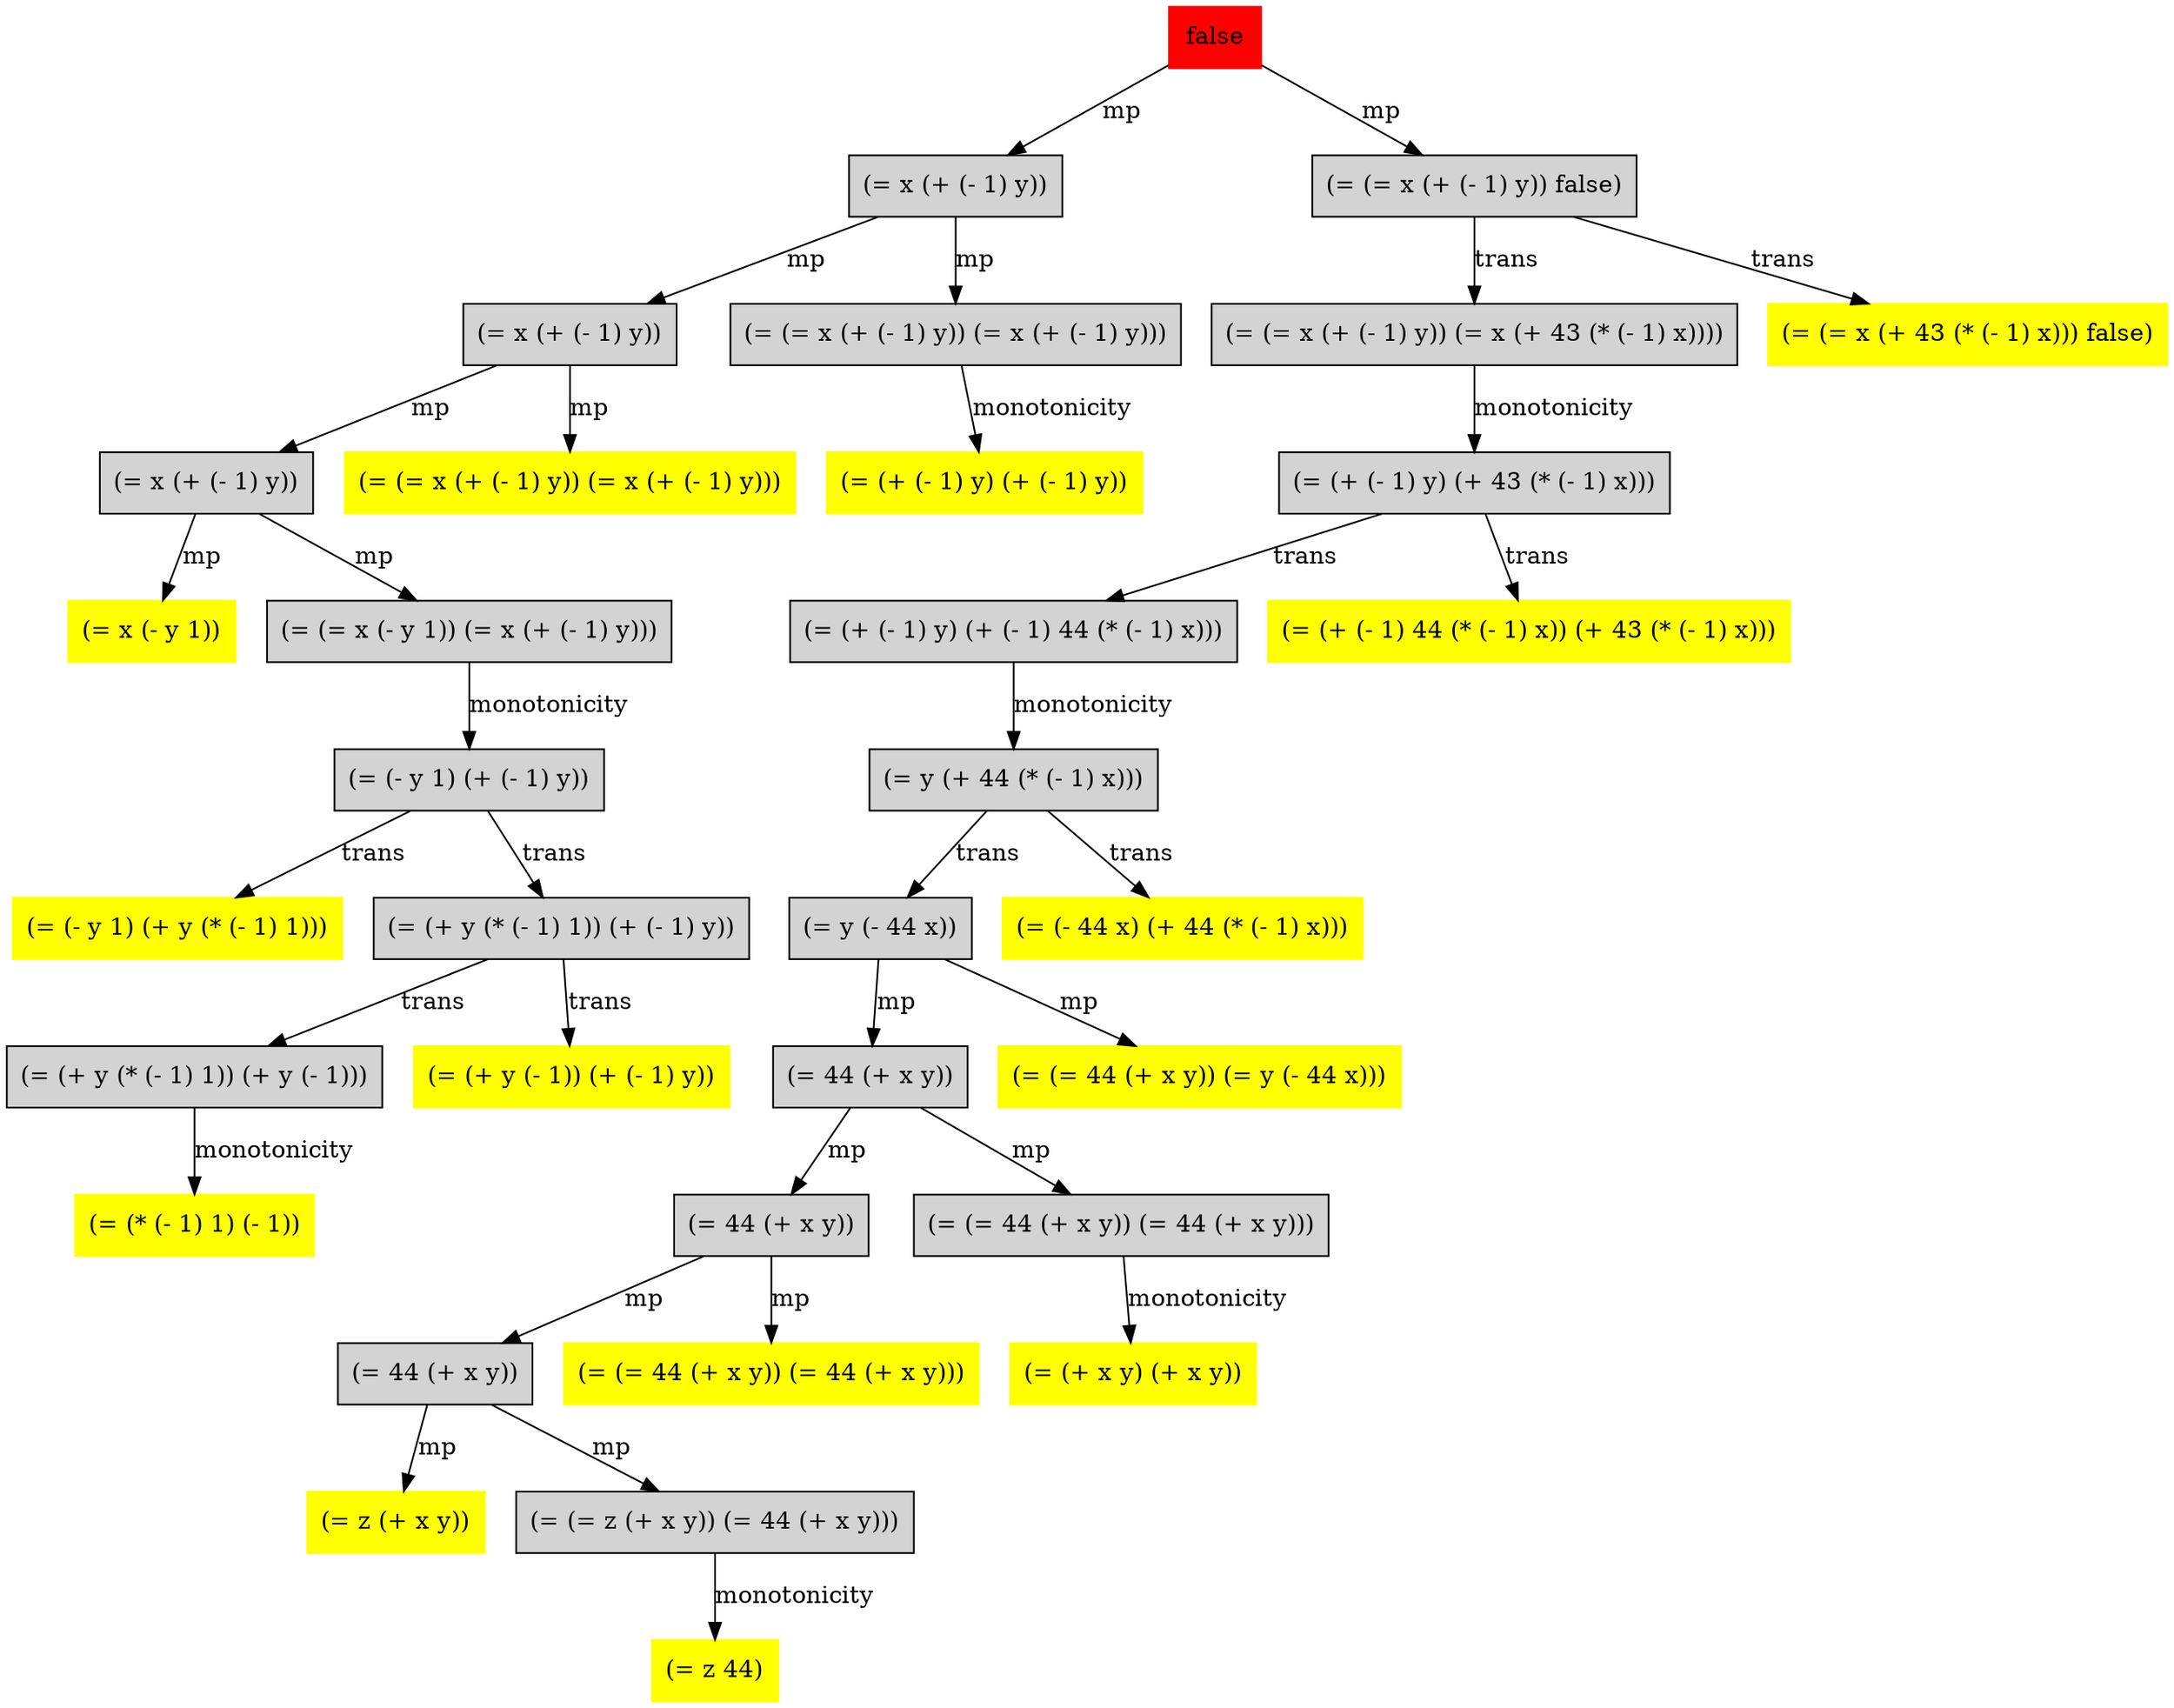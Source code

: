 digraph proof { 
node_0 [shape=box,style="filled",label="false"color="red"]
node_0 -> node_1[label="mp"];
node_0 -> node_2[label="mp"];
node_2 [shape=box,style="filled",label="(= (= x (+ (- 1) y)) false)"]
node_2 -> node_3[label="trans"];
node_2 -> node_4[label="trans"];
node_4 [shape=box,style="filled",label="(= (= x (+ 43 (* (- 1) x))) false)"color="yellow"]
node_3 [shape=box,style="filled",label="(= (= x (+ (- 1) y)) (= x (+ 43 (* (- 1) x))))"]
node_3 -> node_5[label="monotonicity"];
node_5 [shape=box,style="filled",label="(= (+ (- 1) y) (+ 43 (* (- 1) x)))"]
node_5 -> node_6[label="trans"];
node_5 -> node_7[label="trans"];
node_7 [shape=box,style="filled",label="(= (+ (- 1) 44 (* (- 1) x)) (+ 43 (* (- 1) x)))"color="yellow"]
node_6 [shape=box,style="filled",label="(= (+ (- 1) y) (+ (- 1) 44 (* (- 1) x)))"]
node_6 -> node_8[label="monotonicity"];
node_8 [shape=box,style="filled",label="(= y (+ 44 (* (- 1) x)))"]
node_8 -> node_9[label="trans"];
node_8 -> node_10[label="trans"];
node_10 [shape=box,style="filled",label="(= (- 44 x) (+ 44 (* (- 1) x)))"color="yellow"]
node_9 [shape=box,style="filled",label="(= y (- 44 x))"]
node_9 -> node_11[label="mp"];
node_9 -> node_12[label="mp"];
node_12 [shape=box,style="filled",label="(= (= 44 (+ x y)) (= y (- 44 x)))"color="yellow"]
node_11 [shape=box,style="filled",label="(= 44 (+ x y))"]
node_11 -> node_13[label="mp"];
node_11 -> node_14[label="mp"];
node_14 [shape=box,style="filled",label="(= (= 44 (+ x y)) (= 44 (+ x y)))"]
node_14 -> node_15[label="monotonicity"];
node_15 [shape=box,style="filled",label="(= (+ x y) (+ x y))"color="yellow"]
node_13 [shape=box,style="filled",label="(= 44 (+ x y))"]
node_13 -> node_16[label="mp"];
node_13 -> node_17[label="mp"];
node_17 [shape=box,style="filled",label="(= (= 44 (+ x y)) (= 44 (+ x y)))"color="yellow"]
node_16 [shape=box,style="filled",label="(= 44 (+ x y))"]
node_16 -> node_18[label="mp"];
node_16 -> node_19[label="mp"];
node_19 [shape=box,style="filled",label="(= (= z (+ x y)) (= 44 (+ x y)))"]
node_19 -> node_20[label="monotonicity"];
node_20 [shape=box,style="filled",label="(= z 44)"color="yellow"]
node_18 [shape=box,style="filled",label="(= z (+ x y))"color="yellow"]
node_1 [shape=box,style="filled",label="(= x (+ (- 1) y))"]
node_1 -> node_21[label="mp"];
node_1 -> node_22[label="mp"];
node_22 [shape=box,style="filled",label="(= (= x (+ (- 1) y)) (= x (+ (- 1) y)))"]
node_22 -> node_23[label="monotonicity"];
node_23 [shape=box,style="filled",label="(= (+ (- 1) y) (+ (- 1) y))"color="yellow"]
node_21 [shape=box,style="filled",label="(= x (+ (- 1) y))"]
node_21 -> node_24[label="mp"];
node_21 -> node_25[label="mp"];
node_25 [shape=box,style="filled",label="(= (= x (+ (- 1) y)) (= x (+ (- 1) y)))"color="yellow"]
node_24 [shape=box,style="filled",label="(= x (+ (- 1) y))"]
node_24 -> node_26[label="mp"];
node_24 -> node_27[label="mp"];
node_27 [shape=box,style="filled",label="(= (= x (- y 1)) (= x (+ (- 1) y)))"]
node_27 -> node_28[label="monotonicity"];
node_28 [shape=box,style="filled",label="(= (- y 1) (+ (- 1) y))"]
node_28 -> node_29[label="trans"];
node_28 -> node_30[label="trans"];
node_30 [shape=box,style="filled",label="(= (+ y (* (- 1) 1)) (+ (- 1) y))"]
node_30 -> node_31[label="trans"];
node_30 -> node_32[label="trans"];
node_32 [shape=box,style="filled",label="(= (+ y (- 1)) (+ (- 1) y))"color="yellow"]
node_31 [shape=box,style="filled",label="(= (+ y (* (- 1) 1)) (+ y (- 1)))"]
node_31 -> node_33[label="monotonicity"];
node_33 [shape=box,style="filled",label="(= (* (- 1) 1) (- 1))"color="yellow"]
node_29 [shape=box,style="filled",label="(= (- y 1) (+ y (* (- 1) 1)))"color="yellow"]
node_26 [shape=box,style="filled",label="(= x (- y 1))"color="yellow"]

 } 

